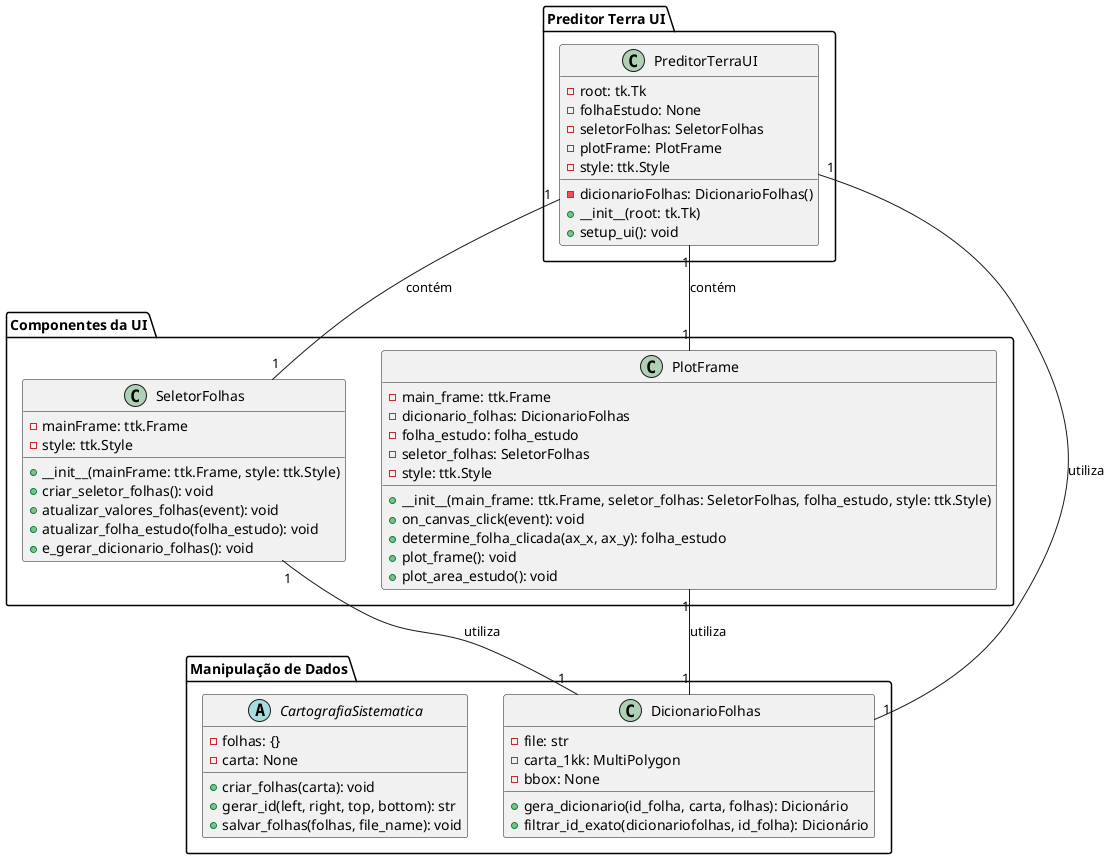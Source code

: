 @startuml

package "Preditor Terra UI" {
    class PreditorTerraUI {
        - root: tk.Tk
        - dicionarioFolhas: DicionarioFolhas()
        - folhaEstudo: None
        - seletorFolhas: SeletorFolhas
        - plotFrame: PlotFrame
        - style: ttk.Style
        + __init__(root: tk.Tk)
        + setup_ui(): void
    }
}

package "Componentes da UI" {
    class SeletorFolhas {
        - mainFrame: ttk.Frame
        - style: ttk.Style
        + __init__(mainFrame: ttk.Frame, style: ttk.Style)
        + criar_seletor_folhas(): void
        + atualizar_valores_folhas(event): void
        + atualizar_folha_estudo(folha_estudo): void
        + e_gerar_dicionario_folhas(): void
    }

    class PlotFrame {
        - main_frame: ttk.Frame
        - dicionario_folhas: DicionarioFolhas
        - folha_estudo: folha_estudo
        - seletor_folhas: SeletorFolhas
        - style: ttk.Style
        + __init__(main_frame: ttk.Frame, seletor_folhas: SeletorFolhas, folha_estudo, style: ttk.Style)
        + on_canvas_click(event): void
        + determine_folha_clicada(ax_x, ax_y): folha_estudo
        + plot_frame(): void
        + plot_area_estudo(): void
    }
}

package "Manipulação de Dados" {
    class DicionarioFolhas {
        - file: str
        - carta_1kk: MultiPolygon
        - bbox: None
        + gera_dicionario(id_folha, carta, folhas): Dicionário
        + filtrar_id_exato(dicionariofolhas, id_folha): Dicionário
    }

    abstract class CartografiaSistematica {
        - folhas: {}
        - carta: None
        + criar_folhas(carta): void
        + gerar_id(left, right, top, bottom): str
        + salvar_folhas(folhas, file_name): void
    }
}

PreditorTerraUI "1" -- "1" SeletorFolhas: contém
PreditorTerraUI "1" -- "1" PlotFrame: contém
PreditorTerraUI "1" -- "1" DicionarioFolhas: utiliza

SeletorFolhas "1" -- "1" DicionarioFolhas: utiliza
PlotFrame "1" -- "1" DicionarioFolhas: utiliza

@enduml

